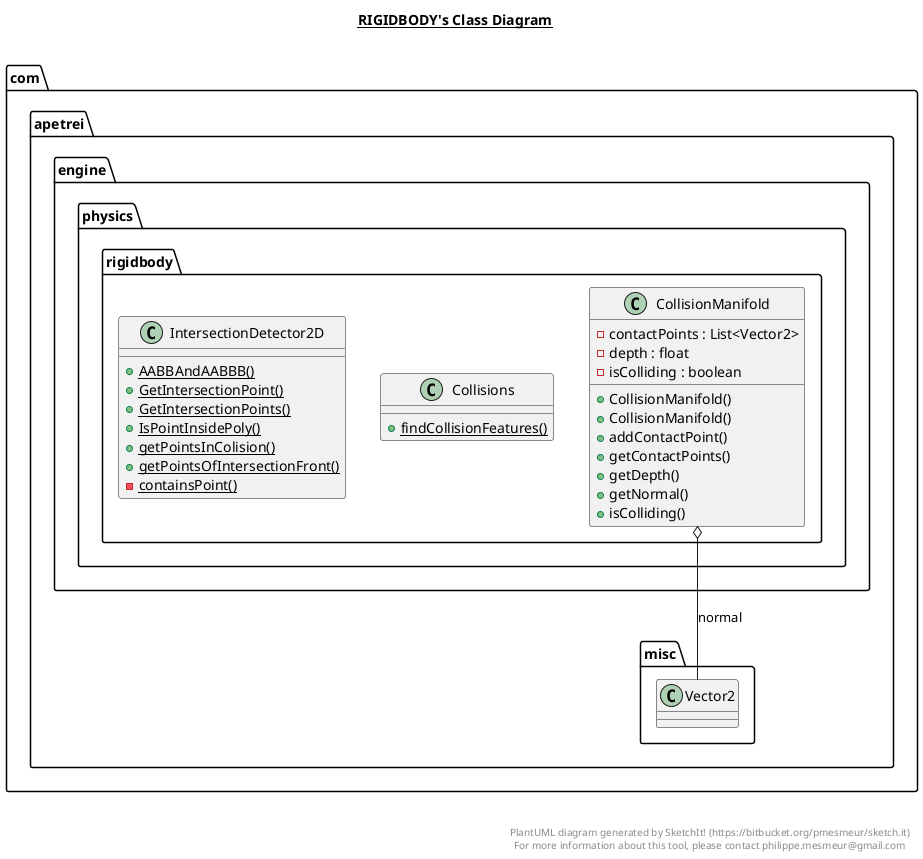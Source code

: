 @startuml

title __RIGIDBODY's Class Diagram__\n

  namespace com.apetrei.engine {
    namespace physics {
      namespace rigidbody {
        class com.apetrei.engine.physics.rigidbody.CollisionManifold {
            - contactPoints : List<Vector2>
            - depth : float
            - isColliding : boolean
            + CollisionManifold()
            + CollisionManifold()
            + addContactPoint()
            + getContactPoints()
            + getDepth()
            + getNormal()
            + isColliding()
        }
      }
    }
  }
  

  namespace com.apetrei.engine {
    namespace physics {
      namespace rigidbody {
        class com.apetrei.engine.physics.rigidbody.Collisions {
            {static} + findCollisionFeatures()
        }
      }
    }
  }
  

  namespace com.apetrei.engine {
    namespace physics {
      namespace rigidbody {
        class com.apetrei.engine.physics.rigidbody.IntersectionDetector2D {
            {static} + AABBAndAABBB()
            {static} + GetIntersectionPoint()
            {static} + GetIntersectionPoints()
            {static} + IsPointInsidePoly()
            {static} + getPointsInColision()
            {static} + getPointsOfIntersectionFront()
            {static} - containsPoint()
        }
      }
    }
  }
  

  com.apetrei.engine.physics.rigidbody.CollisionManifold o-- com.apetrei.misc.Vector2 : normal


right footer


PlantUML diagram generated by SketchIt! (https://bitbucket.org/pmesmeur/sketch.it)
For more information about this tool, please contact philippe.mesmeur@gmail.com
endfooter

@enduml
